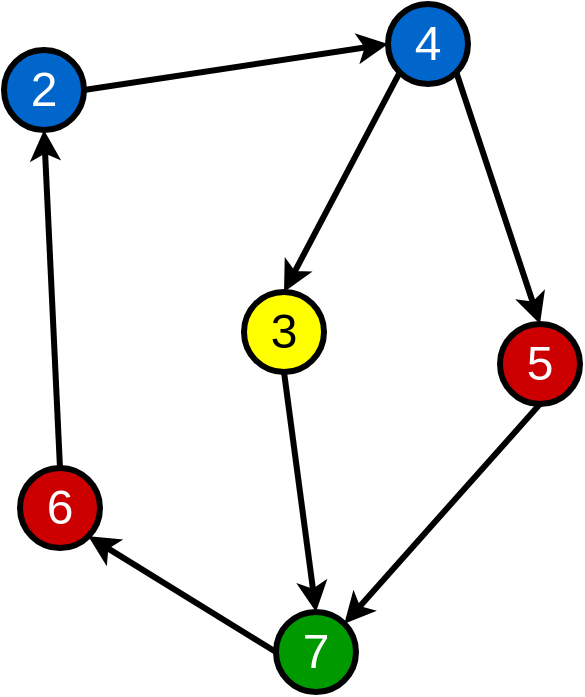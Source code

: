 <mxfile version="20.3.0" type="device"><diagram id="03WGsOp0oew_ty6M7Gzw" name="Page-1"><mxGraphModel dx="1298" dy="900" grid="1" gridSize="10" guides="1" tooltips="1" connect="1" arrows="1" fold="1" page="1" pageScale="1" pageWidth="850" pageHeight="1100" math="0" shadow="0"><root><mxCell id="0"/><mxCell id="1" parent="0"/><mxCell id="neWgazUAAUxOg9iV3hHh-16" value="" style="group" vertex="1" connectable="0" parent="1"><mxGeometry x="40" y="40" width="288" height="344" as="geometry"/></mxCell><mxCell id="neWgazUAAUxOg9iV3hHh-2" value="4" style="ellipse;whiteSpace=wrap;html=1;aspect=fixed;strokeWidth=3;fontSize=24;fillColor=#0066CC;fontColor=#FFFFFF;" vertex="1" parent="neWgazUAAUxOg9iV3hHh-16"><mxGeometry x="192" width="40" height="40" as="geometry"/></mxCell><mxCell id="neWgazUAAUxOg9iV3hHh-3" value="5" style="ellipse;whiteSpace=wrap;html=1;aspect=fixed;strokeWidth=3;fontSize=24;fillColor=#CC0000;fontColor=#FFFFFF;" vertex="1" parent="neWgazUAAUxOg9iV3hHh-16"><mxGeometry x="248" y="160" width="40" height="40" as="geometry"/></mxCell><mxCell id="neWgazUAAUxOg9iV3hHh-10" style="edgeStyle=none;rounded=0;orthogonalLoop=1;jettySize=auto;html=1;exitX=1;exitY=1;exitDx=0;exitDy=0;entryX=0.5;entryY=0;entryDx=0;entryDy=0;strokeWidth=3;fontSize=24;endArrow=classic;endFill=1;" edge="1" parent="neWgazUAAUxOg9iV3hHh-16" source="neWgazUAAUxOg9iV3hHh-2" target="neWgazUAAUxOg9iV3hHh-3"><mxGeometry relative="1" as="geometry"/></mxCell><mxCell id="neWgazUAAUxOg9iV3hHh-4" value="7" style="ellipse;whiteSpace=wrap;html=1;aspect=fixed;strokeWidth=3;fontSize=24;fillColor=#009900;fontColor=#FFFFFF;" vertex="1" parent="neWgazUAAUxOg9iV3hHh-16"><mxGeometry x="136" y="304" width="40" height="40" as="geometry"/></mxCell><mxCell id="neWgazUAAUxOg9iV3hHh-11" style="edgeStyle=none;rounded=0;orthogonalLoop=1;jettySize=auto;html=1;exitX=0.5;exitY=1;exitDx=0;exitDy=0;entryX=1;entryY=0;entryDx=0;entryDy=0;strokeWidth=3;fontSize=24;endArrow=classic;endFill=1;" edge="1" parent="neWgazUAAUxOg9iV3hHh-16" source="neWgazUAAUxOg9iV3hHh-3" target="neWgazUAAUxOg9iV3hHh-4"><mxGeometry relative="1" as="geometry"/></mxCell><mxCell id="neWgazUAAUxOg9iV3hHh-5" value="6" style="ellipse;whiteSpace=wrap;html=1;aspect=fixed;strokeWidth=3;fontSize=24;fillColor=#CC0000;fontColor=#FFFFFF;" vertex="1" parent="neWgazUAAUxOg9iV3hHh-16"><mxGeometry x="8" y="232" width="40" height="40" as="geometry"/></mxCell><mxCell id="neWgazUAAUxOg9iV3hHh-13" style="edgeStyle=none;rounded=0;orthogonalLoop=1;jettySize=auto;html=1;exitX=0;exitY=0.5;exitDx=0;exitDy=0;entryX=1;entryY=1;entryDx=0;entryDy=0;strokeWidth=3;fontSize=24;endArrow=classic;endFill=1;" edge="1" parent="neWgazUAAUxOg9iV3hHh-16" source="neWgazUAAUxOg9iV3hHh-4" target="neWgazUAAUxOg9iV3hHh-5"><mxGeometry relative="1" as="geometry"/></mxCell><mxCell id="neWgazUAAUxOg9iV3hHh-12" style="edgeStyle=none;rounded=0;orthogonalLoop=1;jettySize=auto;html=1;exitX=0.5;exitY=1;exitDx=0;exitDy=0;entryX=0.5;entryY=0;entryDx=0;entryDy=0;strokeWidth=3;fontSize=24;endArrow=classic;endFill=1;" edge="1" parent="neWgazUAAUxOg9iV3hHh-16" source="neWgazUAAUxOg9iV3hHh-6" target="neWgazUAAUxOg9iV3hHh-4"><mxGeometry relative="1" as="geometry"/></mxCell><mxCell id="neWgazUAAUxOg9iV3hHh-6" value="3" style="ellipse;whiteSpace=wrap;html=1;aspect=fixed;strokeWidth=3;fontSize=24;fillColor=#FFFF00;" vertex="1" parent="neWgazUAAUxOg9iV3hHh-16"><mxGeometry x="120" y="144" width="40" height="40" as="geometry"/></mxCell><mxCell id="neWgazUAAUxOg9iV3hHh-15" style="edgeStyle=none;rounded=0;orthogonalLoop=1;jettySize=auto;html=1;exitX=0;exitY=1;exitDx=0;exitDy=0;entryX=0.5;entryY=0;entryDx=0;entryDy=0;strokeWidth=3;fontSize=24;endArrow=classic;endFill=1;" edge="1" parent="neWgazUAAUxOg9iV3hHh-16" source="neWgazUAAUxOg9iV3hHh-2" target="neWgazUAAUxOg9iV3hHh-6"><mxGeometry relative="1" as="geometry"/></mxCell><mxCell id="neWgazUAAUxOg9iV3hHh-9" style="rounded=0;orthogonalLoop=1;jettySize=auto;html=1;exitX=1;exitY=0.5;exitDx=0;exitDy=0;entryX=0;entryY=0.5;entryDx=0;entryDy=0;fontSize=24;endArrow=classic;endFill=1;strokeWidth=3;fontColor=#FFFFFF;" edge="1" parent="neWgazUAAUxOg9iV3hHh-16" source="neWgazUAAUxOg9iV3hHh-7" target="neWgazUAAUxOg9iV3hHh-2"><mxGeometry relative="1" as="geometry"/></mxCell><mxCell id="neWgazUAAUxOg9iV3hHh-7" value="2" style="ellipse;whiteSpace=wrap;html=1;aspect=fixed;strokeWidth=3;fontSize=24;fillColor=#0066CC;fontColor=#FFFFFF;" vertex="1" parent="neWgazUAAUxOg9iV3hHh-16"><mxGeometry y="23" width="40" height="40" as="geometry"/></mxCell><mxCell id="neWgazUAAUxOg9iV3hHh-14" style="edgeStyle=none;rounded=0;orthogonalLoop=1;jettySize=auto;html=1;exitX=0.5;exitY=0;exitDx=0;exitDy=0;entryX=0.5;entryY=1;entryDx=0;entryDy=0;strokeWidth=3;fontSize=24;endArrow=classic;endFill=1;" edge="1" parent="neWgazUAAUxOg9iV3hHh-16" source="neWgazUAAUxOg9iV3hHh-5" target="neWgazUAAUxOg9iV3hHh-7"><mxGeometry relative="1" as="geometry"/></mxCell></root></mxGraphModel></diagram></mxfile>